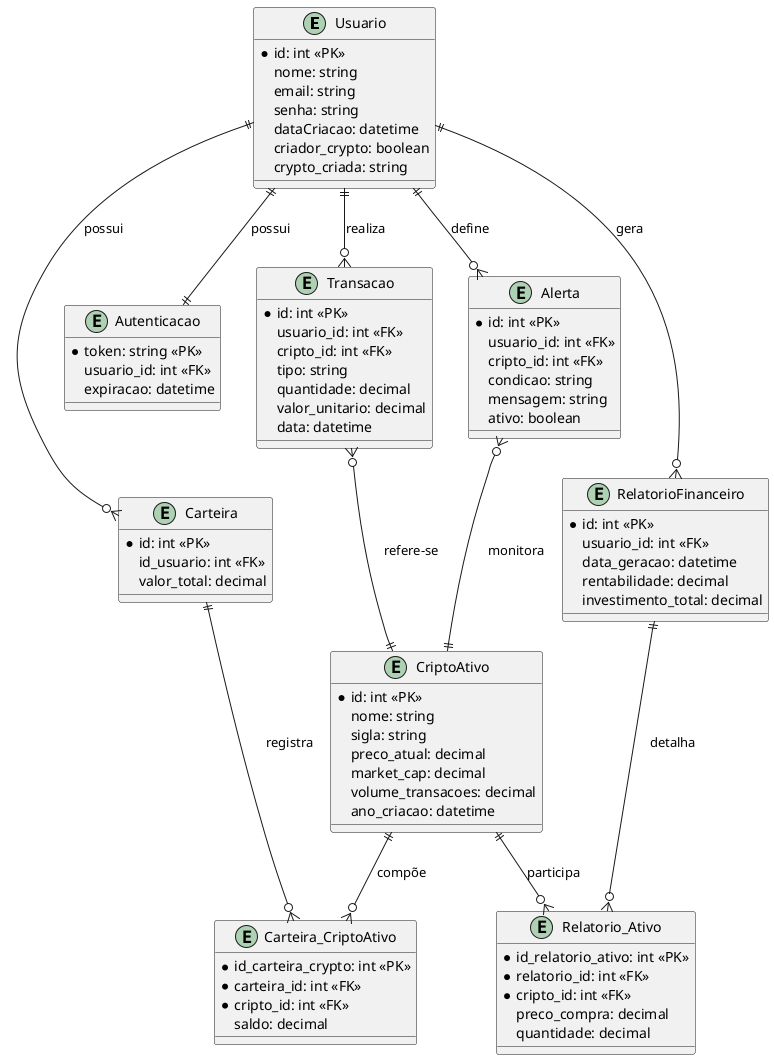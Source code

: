 @startuml
' Classes do Programa
entity Usuario {
  *id: int <<PK>>
  nome: string
  email: string
  senha: string
  dataCriacao: datetime
  criador_crypto: boolean
  crypto_criada: string
}

entity Carteira {
  *id: int <<PK>>
  id_usuario: int <<FK>>
  valor_total: decimal
}

entity Autenticacao {
  *token: string <<PK>>
  usuario_id: int <<FK>>
  expiracao: datetime
}

entity Alerta {
  *id: int <<PK>>
  usuario_id: int <<FK>>
  cripto_id: int <<FK>>
  condicao: string
  mensagem: string
  ativo: boolean
}

entity CriptoAtivo {
  *id: int <<PK>>
  nome: string
  sigla: string
  preco_atual: decimal
  market_cap: decimal
  volume_transacoes: decimal
  ano_criacao: datetime
}

entity RelatorioFinanceiro {
  *id: int <<PK>>
  usuario_id: int <<FK>>
  data_geracao: datetime
  rentabilidade: decimal
  investimento_total: decimal
}

entity Transacao {
  *id: int <<PK>>
  usuario_id: int <<FK>>
  cripto_id: int <<FK>>
  tipo: string
  quantidade: decimal
  valor_unitario: decimal
  data: datetime
}

' Entidades de Relacionamento
entity Carteira_CriptoAtivo {
    *id_carteira_crypto: int <<PK>>
  *carteira_id: int <<FK>>
  *cripto_id: int <<FK>>
  saldo: decimal
}

entity Relatorio_Ativo {
    *id_relatorio_ativo: int <<PK>>
  *relatorio_id: int <<FK>>
  *cripto_id: int <<FK>>
  preco_compra: decimal
  quantidade: decimal
}

' entity AnalisePreditiva {
'   *id: int <<PK>>
'   cripto_id: int <<FK>>
'   modelo: string
'   previsao: decimal
'   data_previsao: datetime
' }

' entity SentimentoMercado {
'   *id: int <<PK>>
'   cripto_id: int <<FK>>
'   indice_sentimento: decimal
'   fonte: string
'   data: datetime
' }

' RELACIONAMENTOS
Usuario ||--o{ Carteira : possui
Usuario ||--|| Autenticacao : possui

Carteira ||--o{ Carteira_CriptoAtivo : registra
CriptoAtivo ||--o{ Carteira_CriptoAtivo : compõe

Usuario ||--o{ Transacao : realiza
Transacao }o--|| CriptoAtivo : refere-se

Usuario ||--o{ RelatorioFinanceiro : gera
RelatorioFinanceiro ||--o{ Relatorio_Ativo : detalha
CriptoAtivo ||--o{ Relatorio_Ativo : participa

Usuario ||--o{ Alerta : define
Alerta }o--|| CriptoAtivo : monitora

' AnalisePreditiva }o--|| CriptoAtivo : prevê
' SentimentoMercado }o--|| CriptoAtivo : analisa
@enduml

